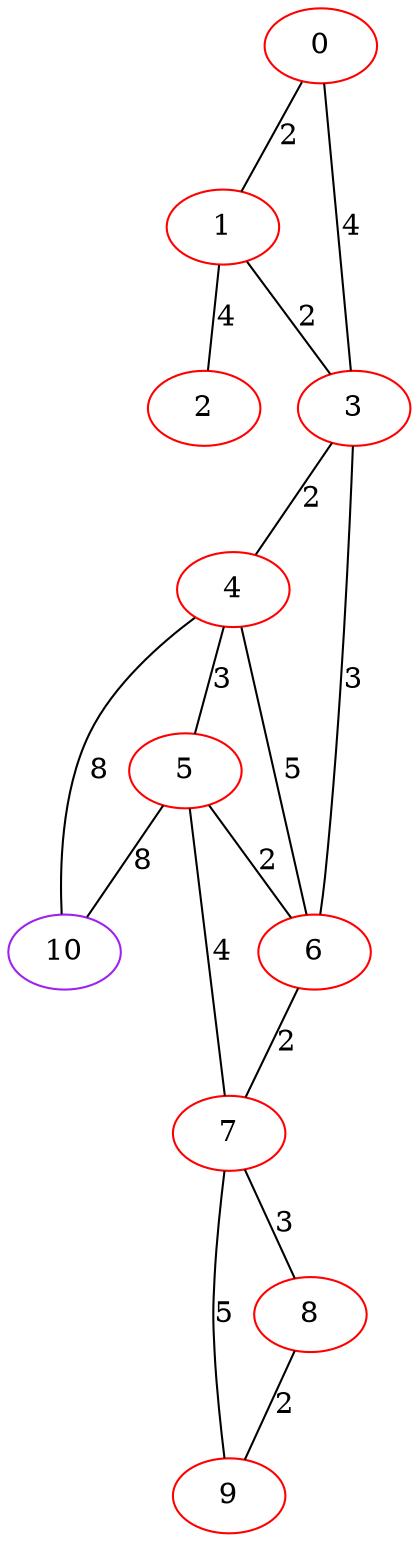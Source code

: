 graph "" {
0 [color=red, weight=1];
1 [color=red, weight=1];
2 [color=red, weight=1];
3 [color=red, weight=1];
4 [color=red, weight=1];
5 [color=red, weight=1];
6 [color=red, weight=1];
7 [color=red, weight=1];
8 [color=red, weight=1];
9 [color=red, weight=1];
10 [color=purple, weight=4];
0 -- 1  [key=0, label=2];
0 -- 3  [key=0, label=4];
1 -- 2  [key=0, label=4];
1 -- 3  [key=0, label=2];
3 -- 4  [key=0, label=2];
3 -- 6  [key=0, label=3];
4 -- 10  [key=0, label=8];
4 -- 5  [key=0, label=3];
4 -- 6  [key=0, label=5];
5 -- 10  [key=0, label=8];
5 -- 6  [key=0, label=2];
5 -- 7  [key=0, label=4];
6 -- 7  [key=0, label=2];
7 -- 8  [key=0, label=3];
7 -- 9  [key=0, label=5];
8 -- 9  [key=0, label=2];
}
